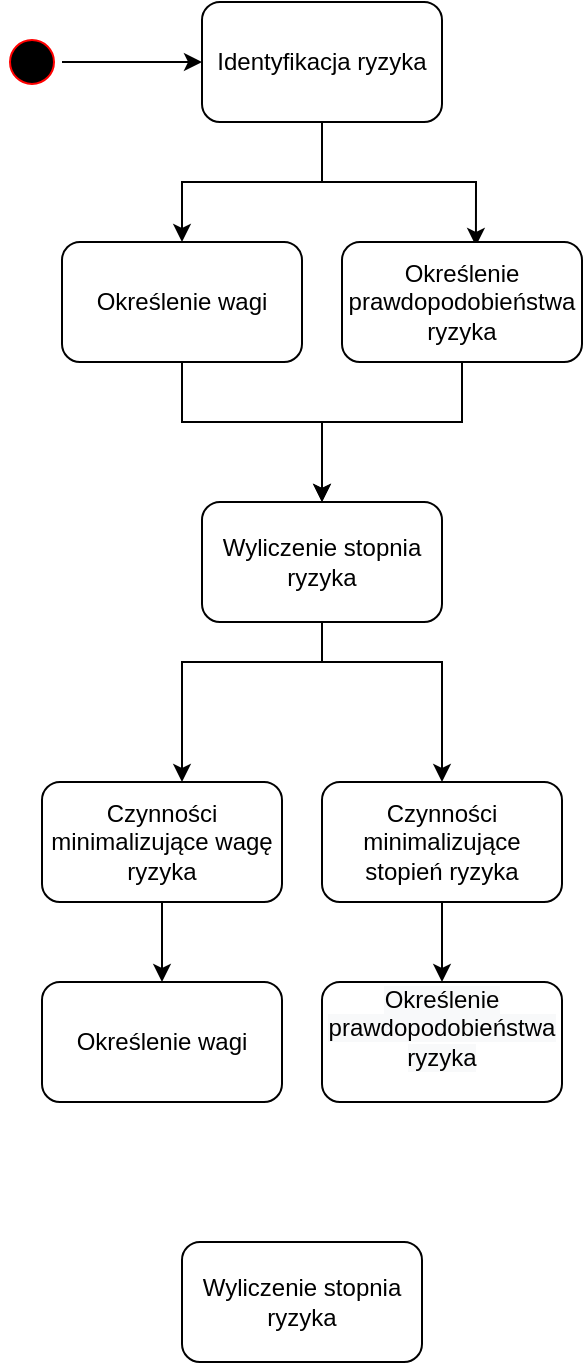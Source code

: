 <mxfile version="18.1.3" type="device"><diagram id="JuVvnfDv91y-ge9NPgse" name="Page-1"><mxGraphModel dx="1497" dy="836" grid="1" gridSize="10" guides="1" tooltips="1" connect="1" arrows="1" fold="1" page="1" pageScale="1" pageWidth="827" pageHeight="1169" math="0" shadow="0"><root><mxCell id="0"/><mxCell id="1" parent="0"/><mxCell id="J5XXjPGjnc-qeFu5F_-N-5" value="" style="edgeStyle=orthogonalEdgeStyle;rounded=0;orthogonalLoop=1;jettySize=auto;html=1;" edge="1" parent="1" source="J5XXjPGjnc-qeFu5F_-N-2" target="J5XXjPGjnc-qeFu5F_-N-4"><mxGeometry relative="1" as="geometry"/></mxCell><mxCell id="J5XXjPGjnc-qeFu5F_-N-2" value="" style="ellipse;html=1;shape=startState;fillColor=#000000;strokeColor=#ff0000;" vertex="1" parent="1"><mxGeometry x="90" y="285" width="30" height="30" as="geometry"/></mxCell><mxCell id="J5XXjPGjnc-qeFu5F_-N-7" value="" style="edgeStyle=orthogonalEdgeStyle;rounded=0;orthogonalLoop=1;jettySize=auto;html=1;" edge="1" parent="1" source="J5XXjPGjnc-qeFu5F_-N-4" target="J5XXjPGjnc-qeFu5F_-N-6"><mxGeometry relative="1" as="geometry"/></mxCell><mxCell id="J5XXjPGjnc-qeFu5F_-N-8" style="edgeStyle=orthogonalEdgeStyle;rounded=0;orthogonalLoop=1;jettySize=auto;html=1;entryX=0.558;entryY=0.033;entryDx=0;entryDy=0;entryPerimeter=0;" edge="1" parent="1" source="J5XXjPGjnc-qeFu5F_-N-4" target="J5XXjPGjnc-qeFu5F_-N-9"><mxGeometry relative="1" as="geometry"><mxPoint x="340" y="370" as="targetPoint"/><Array as="points"><mxPoint x="250" y="360"/><mxPoint x="327" y="360"/></Array></mxGeometry></mxCell><mxCell id="J5XXjPGjnc-qeFu5F_-N-4" value="Identyfikacja ryzyka" style="rounded=1;whiteSpace=wrap;html=1;" vertex="1" parent="1"><mxGeometry x="190" y="270" width="120" height="60" as="geometry"/></mxCell><mxCell id="J5XXjPGjnc-qeFu5F_-N-11" style="edgeStyle=orthogonalEdgeStyle;rounded=0;orthogonalLoop=1;jettySize=auto;html=1;entryX=0.5;entryY=0;entryDx=0;entryDy=0;" edge="1" parent="1" source="J5XXjPGjnc-qeFu5F_-N-6" target="J5XXjPGjnc-qeFu5F_-N-10"><mxGeometry relative="1" as="geometry"><Array as="points"><mxPoint x="180" y="480"/><mxPoint x="250" y="480"/></Array></mxGeometry></mxCell><mxCell id="J5XXjPGjnc-qeFu5F_-N-6" value="Określenie wagi" style="whiteSpace=wrap;html=1;rounded=1;" vertex="1" parent="1"><mxGeometry x="120" y="390" width="120" height="60" as="geometry"/></mxCell><mxCell id="J5XXjPGjnc-qeFu5F_-N-12" style="edgeStyle=orthogonalEdgeStyle;rounded=0;orthogonalLoop=1;jettySize=auto;html=1;entryX=0.5;entryY=0;entryDx=0;entryDy=0;" edge="1" parent="1" source="J5XXjPGjnc-qeFu5F_-N-9" target="J5XXjPGjnc-qeFu5F_-N-10"><mxGeometry relative="1" as="geometry"><mxPoint x="250" y="480" as="targetPoint"/><Array as="points"><mxPoint x="320" y="480"/><mxPoint x="250" y="480"/></Array></mxGeometry></mxCell><mxCell id="J5XXjPGjnc-qeFu5F_-N-9" value="Określenie prawdopodobieństwa ryzyka" style="rounded=1;whiteSpace=wrap;html=1;" vertex="1" parent="1"><mxGeometry x="260" y="390" width="120" height="60" as="geometry"/></mxCell><mxCell id="J5XXjPGjnc-qeFu5F_-N-10" value="Wyliczenie stopnia ryzyka" style="rounded=1;whiteSpace=wrap;html=1;" vertex="1" parent="1"><mxGeometry x="190" y="520" width="120" height="60" as="geometry"/></mxCell><mxCell id="J5XXjPGjnc-qeFu5F_-N-14" value="" style="edgeStyle=orthogonalEdgeStyle;rounded=0;orthogonalLoop=1;jettySize=auto;html=1;exitX=0.5;exitY=1;exitDx=0;exitDy=0;" edge="1" parent="1" target="J5XXjPGjnc-qeFu5F_-N-17" source="J5XXjPGjnc-qeFu5F_-N-10"><mxGeometry relative="1" as="geometry"><mxPoint x="240" y="600" as="sourcePoint"/><Array as="points"><mxPoint x="250" y="600"/><mxPoint x="180" y="600"/></Array></mxGeometry></mxCell><mxCell id="J5XXjPGjnc-qeFu5F_-N-15" style="edgeStyle=orthogonalEdgeStyle;rounded=0;orthogonalLoop=1;jettySize=auto;html=1;entryX=0.5;entryY=0;entryDx=0;entryDy=0;exitX=0.5;exitY=1;exitDx=0;exitDy=0;" edge="1" parent="1" target="J5XXjPGjnc-qeFu5F_-N-19" source="J5XXjPGjnc-qeFu5F_-N-10"><mxGeometry relative="1" as="geometry"><mxPoint x="330" y="640" as="targetPoint"/><mxPoint x="240" y="600" as="sourcePoint"/><Array as="points"><mxPoint x="250" y="600"/><mxPoint x="310" y="600"/></Array></mxGeometry></mxCell><mxCell id="J5XXjPGjnc-qeFu5F_-N-23" value="" style="edgeStyle=orthogonalEdgeStyle;rounded=0;orthogonalLoop=1;jettySize=auto;html=1;" edge="1" parent="1" source="J5XXjPGjnc-qeFu5F_-N-17" target="J5XXjPGjnc-qeFu5F_-N-22"><mxGeometry relative="1" as="geometry"/></mxCell><mxCell id="J5XXjPGjnc-qeFu5F_-N-17" value="Czynności minimalizujące wagę ryzyka" style="whiteSpace=wrap;html=1;rounded=1;" vertex="1" parent="1"><mxGeometry x="110" y="660" width="120" height="60" as="geometry"/></mxCell><mxCell id="J5XXjPGjnc-qeFu5F_-N-25" value="" style="edgeStyle=orthogonalEdgeStyle;rounded=0;orthogonalLoop=1;jettySize=auto;html=1;" edge="1" parent="1" source="J5XXjPGjnc-qeFu5F_-N-19" target="J5XXjPGjnc-qeFu5F_-N-24"><mxGeometry relative="1" as="geometry"/></mxCell><mxCell id="J5XXjPGjnc-qeFu5F_-N-19" value="Czynności minimalizujące stopień ryzyka" style="rounded=1;whiteSpace=wrap;html=1;" vertex="1" parent="1"><mxGeometry x="250" y="660" width="120" height="60" as="geometry"/></mxCell><mxCell id="J5XXjPGjnc-qeFu5F_-N-22" value="Określenie wagi" style="whiteSpace=wrap;html=1;rounded=1;" vertex="1" parent="1"><mxGeometry x="110" y="760" width="120" height="60" as="geometry"/></mxCell><mxCell id="J5XXjPGjnc-qeFu5F_-N-24" value="&#10;&lt;span style=&quot;color: rgb(0, 0, 0); font-family: Helvetica; font-size: 12px; font-style: normal; font-variant-ligatures: normal; font-variant-caps: normal; font-weight: 400; letter-spacing: normal; orphans: 2; text-align: center; text-indent: 0px; text-transform: none; widows: 2; word-spacing: 0px; -webkit-text-stroke-width: 0px; background-color: rgb(248, 249, 250); text-decoration-thickness: initial; text-decoration-style: initial; text-decoration-color: initial; float: none; display: inline !important;&quot;&gt;Określenie prawdopodobieństwa ryzyka&lt;/span&gt;&#10;&#10;" style="whiteSpace=wrap;html=1;rounded=1;" vertex="1" parent="1"><mxGeometry x="250" y="760" width="120" height="60" as="geometry"/></mxCell><mxCell id="J5XXjPGjnc-qeFu5F_-N-26" value="Wyliczenie stopnia ryzyka" style="rounded=1;whiteSpace=wrap;html=1;" vertex="1" parent="1"><mxGeometry x="180" y="890" width="120" height="60" as="geometry"/></mxCell></root></mxGraphModel></diagram></mxfile>